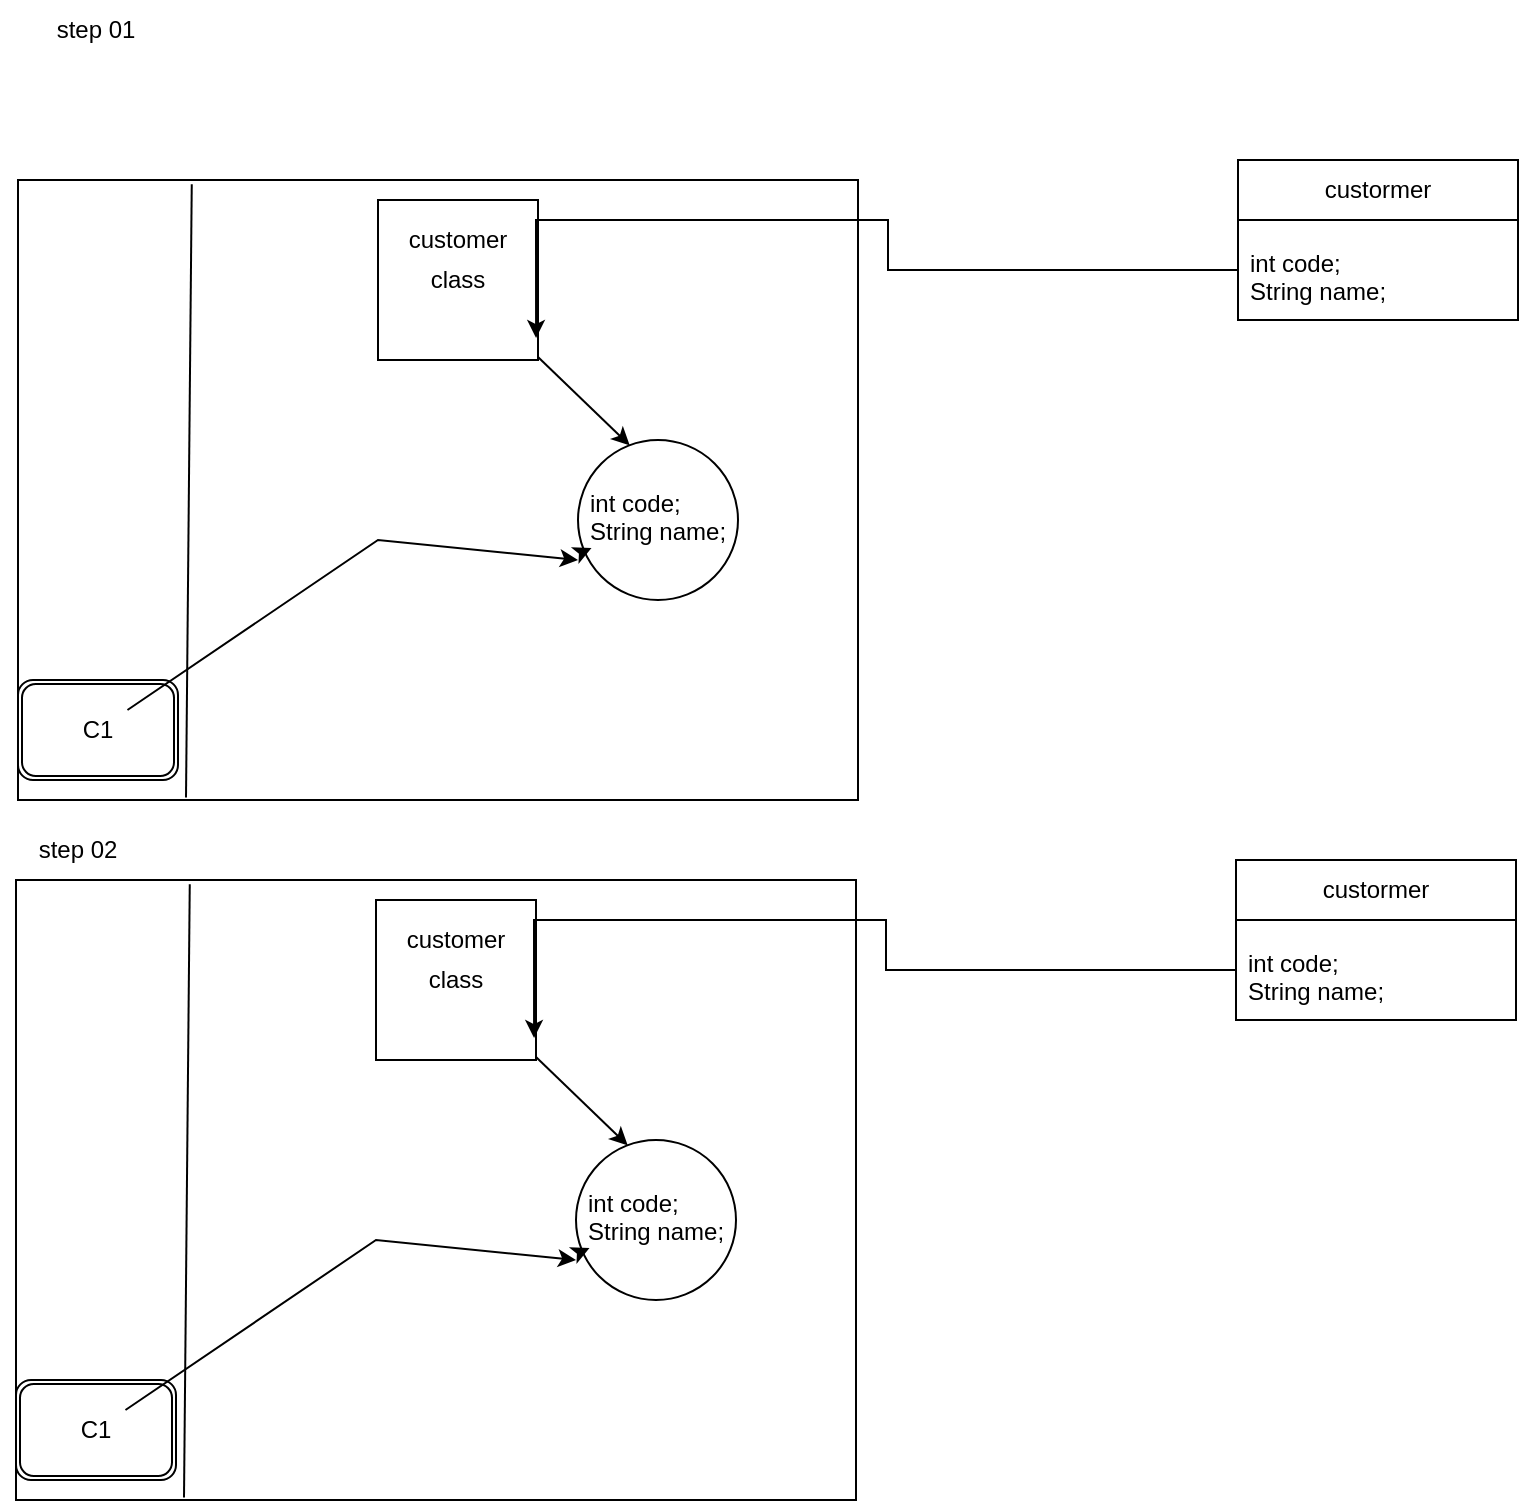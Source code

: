 <mxfile version="22.1.2" type="github">
  <diagram name="Page-1" id="oz48OkbVf9mWt7k1aBJp">
    <mxGraphModel dx="795" dy="539" grid="1" gridSize="10" guides="1" tooltips="1" connect="1" arrows="1" fold="1" page="1" pageScale="1" pageWidth="827" pageHeight="1169" math="0" shadow="0">
      <root>
        <mxCell id="0" />
        <mxCell id="1" parent="0" />
        <mxCell id="o6ssuxjNZz34iacauYbK-24" style="edgeStyle=none;rounded=0;orthogonalLoop=1;jettySize=auto;html=1;exitX=0;exitY=0.75;exitDx=0;exitDy=0;" edge="1" parent="1" source="o6ssuxjNZz34iacauYbK-3">
          <mxGeometry relative="1" as="geometry">
            <mxPoint x="130" y="342.571" as="targetPoint" />
          </mxGeometry>
        </mxCell>
        <mxCell id="o6ssuxjNZz34iacauYbK-25" style="edgeStyle=none;rounded=0;orthogonalLoop=1;jettySize=auto;html=1;exitX=0;exitY=0.75;exitDx=0;exitDy=0;" edge="1" parent="1" source="o6ssuxjNZz34iacauYbK-3">
          <mxGeometry relative="1" as="geometry">
            <mxPoint x="130" y="342.571" as="targetPoint" />
          </mxGeometry>
        </mxCell>
        <mxCell id="o6ssuxjNZz34iacauYbK-3" value="" style="rounded=0;whiteSpace=wrap;html=1;" vertex="1" parent="1">
          <mxGeometry x="40" y="110" width="420" height="310" as="geometry" />
        </mxCell>
        <mxCell id="o6ssuxjNZz34iacauYbK-4" value="" style="endArrow=none;html=1;rounded=0;entryX=0.167;entryY=0.008;entryDx=0;entryDy=0;entryPerimeter=0;exitX=0.2;exitY=0.996;exitDx=0;exitDy=0;exitPerimeter=0;" edge="1" parent="1" source="o6ssuxjNZz34iacauYbK-3">
          <mxGeometry width="50" height="50" relative="1" as="geometry">
            <mxPoint x="120.0" y="370" as="sourcePoint" />
            <mxPoint x="126.88" y="112.08" as="targetPoint" />
            <Array as="points" />
          </mxGeometry>
        </mxCell>
        <mxCell id="o6ssuxjNZz34iacauYbK-5" value="" style="whiteSpace=wrap;html=1;aspect=fixed;" vertex="1" parent="1">
          <mxGeometry x="220" y="120" width="80" height="80" as="geometry" />
        </mxCell>
        <mxCell id="o6ssuxjNZz34iacauYbK-6" value="customer" style="text;strokeColor=none;align=center;fillColor=none;html=1;verticalAlign=middle;whiteSpace=wrap;rounded=0;" vertex="1" parent="1">
          <mxGeometry x="205" y="130" width="110" height="20" as="geometry" />
        </mxCell>
        <mxCell id="o6ssuxjNZz34iacauYbK-11" value="class" style="text;strokeColor=none;align=center;fillColor=none;html=1;verticalAlign=middle;whiteSpace=wrap;rounded=0;" vertex="1" parent="1">
          <mxGeometry x="205" y="150" width="110" height="20" as="geometry" />
        </mxCell>
        <mxCell id="o6ssuxjNZz34iacauYbK-12" value="" style="ellipse;whiteSpace=wrap;html=1;aspect=fixed;" vertex="1" parent="1">
          <mxGeometry x="320" y="240" width="80" height="80" as="geometry" />
        </mxCell>
        <mxCell id="o6ssuxjNZz34iacauYbK-14" value="custormer" style="swimlane;fontStyle=0;childLayout=stackLayout;horizontal=1;startSize=30;horizontalStack=0;resizeParent=1;resizeParentMax=0;resizeLast=0;collapsible=1;marginBottom=0;whiteSpace=wrap;html=1;" vertex="1" parent="1">
          <mxGeometry x="650" y="100" width="140" height="80" as="geometry" />
        </mxCell>
        <mxCell id="o6ssuxjNZz34iacauYbK-16" value="&lt;div title=&quot;Page 2&quot; class=&quot;page&quot;&gt;&lt;div style=&quot;background-color: rgb(255, 255, 255);&quot; class=&quot;section&quot;&gt;&lt;div class=&quot;layoutArea&quot;&gt;&lt;div class=&quot;column&quot;&gt;&lt;p&gt;int code;&lt;br&gt;String name;&lt;br&gt;&lt;/p&gt;&lt;/div&gt;&lt;/div&gt;&lt;/div&gt;&lt;/div&gt;" style="text;strokeColor=none;fillColor=none;align=left;verticalAlign=middle;spacingLeft=4;spacingRight=4;overflow=hidden;points=[[0,0.5],[1,0.5]];portConstraint=eastwest;rotatable=0;whiteSpace=wrap;html=1;" vertex="1" parent="o6ssuxjNZz34iacauYbK-14">
          <mxGeometry y="30" width="140" height="50" as="geometry" />
        </mxCell>
        <mxCell id="o6ssuxjNZz34iacauYbK-18" value="&lt;div title=&quot;Page 2&quot; class=&quot;page&quot;&gt;&lt;div style=&quot;background-color: rgb(255, 255, 255);&quot; class=&quot;section&quot;&gt;&lt;div class=&quot;layoutArea&quot;&gt;&lt;div class=&quot;column&quot;&gt;&lt;p&gt;int code;&lt;br&gt;String name;&lt;br&gt;&lt;/p&gt;&lt;/div&gt;&lt;/div&gt;&lt;/div&gt;&lt;/div&gt;" style="text;strokeColor=none;fillColor=none;align=left;verticalAlign=middle;spacingLeft=4;spacingRight=4;overflow=hidden;points=[[0,0.5],[1,0.5]];portConstraint=eastwest;rotatable=0;whiteSpace=wrap;html=1;" vertex="1" parent="1">
          <mxGeometry x="320" y="250" width="130" height="45" as="geometry" />
        </mxCell>
        <mxCell id="o6ssuxjNZz34iacauYbK-19" style="edgeStyle=orthogonalEdgeStyle;rounded=0;orthogonalLoop=1;jettySize=auto;html=1;entryX=0.988;entryY=0.863;entryDx=0;entryDy=0;entryPerimeter=0;" edge="1" parent="1" source="o6ssuxjNZz34iacauYbK-16" target="o6ssuxjNZz34iacauYbK-5">
          <mxGeometry relative="1" as="geometry">
            <Array as="points">
              <mxPoint x="475" y="155" />
              <mxPoint x="475" y="130" />
              <mxPoint x="299" y="130" />
            </Array>
          </mxGeometry>
        </mxCell>
        <mxCell id="o6ssuxjNZz34iacauYbK-30" value="" style="shape=ext;double=1;rounded=1;whiteSpace=wrap;html=1;" vertex="1" parent="1">
          <mxGeometry x="40" y="360" width="80" height="50" as="geometry" />
        </mxCell>
        <mxCell id="o6ssuxjNZz34iacauYbK-34" style="edgeStyle=none;rounded=0;orthogonalLoop=1;jettySize=auto;html=1;" edge="1" parent="1" source="o6ssuxjNZz34iacauYbK-32">
          <mxGeometry relative="1" as="geometry">
            <mxPoint x="320" y="300" as="targetPoint" />
            <Array as="points">
              <mxPoint x="220" y="290" />
            </Array>
          </mxGeometry>
        </mxCell>
        <UserObject label="C1" placeholders="1" name="Variable" id="o6ssuxjNZz34iacauYbK-32">
          <mxCell style="text;html=1;strokeColor=none;fillColor=none;align=center;verticalAlign=middle;whiteSpace=wrap;overflow=hidden;" vertex="1" parent="1">
            <mxGeometry x="40" y="375" width="80" height="20" as="geometry" />
          </mxCell>
        </UserObject>
        <mxCell id="o6ssuxjNZz34iacauYbK-33" style="edgeStyle=none;rounded=0;orthogonalLoop=1;jettySize=auto;html=1;entryX=0.052;entryY=0.978;entryDx=0;entryDy=0;entryPerimeter=0;" edge="1" parent="1" source="o6ssuxjNZz34iacauYbK-12" target="o6ssuxjNZz34iacauYbK-18">
          <mxGeometry relative="1" as="geometry" />
        </mxCell>
        <mxCell id="o6ssuxjNZz34iacauYbK-35" style="edgeStyle=none;rounded=0;orthogonalLoop=1;jettySize=auto;html=1;entryX=0.323;entryY=0.033;entryDx=0;entryDy=0;entryPerimeter=0;" edge="1" parent="1" source="o6ssuxjNZz34iacauYbK-5" target="o6ssuxjNZz34iacauYbK-12">
          <mxGeometry relative="1" as="geometry" />
        </mxCell>
        <mxCell id="o6ssuxjNZz34iacauYbK-37" value="step 01" style="text;html=1;strokeColor=none;fillColor=none;align=center;verticalAlign=middle;whiteSpace=wrap;rounded=0;" vertex="1" parent="1">
          <mxGeometry x="49" y="20" width="60" height="30" as="geometry" />
        </mxCell>
        <mxCell id="o6ssuxjNZz34iacauYbK-38" style="edgeStyle=none;rounded=0;orthogonalLoop=1;jettySize=auto;html=1;exitX=0;exitY=0.75;exitDx=0;exitDy=0;" edge="1" parent="1" source="o6ssuxjNZz34iacauYbK-40">
          <mxGeometry relative="1" as="geometry">
            <mxPoint x="129" y="692.571" as="targetPoint" />
          </mxGeometry>
        </mxCell>
        <mxCell id="o6ssuxjNZz34iacauYbK-39" style="edgeStyle=none;rounded=0;orthogonalLoop=1;jettySize=auto;html=1;exitX=0;exitY=0.75;exitDx=0;exitDy=0;" edge="1" parent="1" source="o6ssuxjNZz34iacauYbK-40">
          <mxGeometry relative="1" as="geometry">
            <mxPoint x="129" y="692.571" as="targetPoint" />
          </mxGeometry>
        </mxCell>
        <mxCell id="o6ssuxjNZz34iacauYbK-40" value="" style="rounded=0;whiteSpace=wrap;html=1;" vertex="1" parent="1">
          <mxGeometry x="39" y="460" width="420" height="310" as="geometry" />
        </mxCell>
        <mxCell id="o6ssuxjNZz34iacauYbK-41" value="" style="endArrow=none;html=1;rounded=0;entryX=0.167;entryY=0.008;entryDx=0;entryDy=0;entryPerimeter=0;exitX=0.2;exitY=0.996;exitDx=0;exitDy=0;exitPerimeter=0;" edge="1" parent="1" source="o6ssuxjNZz34iacauYbK-40">
          <mxGeometry width="50" height="50" relative="1" as="geometry">
            <mxPoint x="119.0" y="720" as="sourcePoint" />
            <mxPoint x="125.88" y="462.08" as="targetPoint" />
            <Array as="points" />
          </mxGeometry>
        </mxCell>
        <mxCell id="o6ssuxjNZz34iacauYbK-42" value="" style="whiteSpace=wrap;html=1;aspect=fixed;" vertex="1" parent="1">
          <mxGeometry x="219" y="470" width="80" height="80" as="geometry" />
        </mxCell>
        <mxCell id="o6ssuxjNZz34iacauYbK-43" value="customer" style="text;strokeColor=none;align=center;fillColor=none;html=1;verticalAlign=middle;whiteSpace=wrap;rounded=0;" vertex="1" parent="1">
          <mxGeometry x="204" y="480" width="110" height="20" as="geometry" />
        </mxCell>
        <mxCell id="o6ssuxjNZz34iacauYbK-44" value="class" style="text;strokeColor=none;align=center;fillColor=none;html=1;verticalAlign=middle;whiteSpace=wrap;rounded=0;" vertex="1" parent="1">
          <mxGeometry x="204" y="500" width="110" height="20" as="geometry" />
        </mxCell>
        <mxCell id="o6ssuxjNZz34iacauYbK-45" value="" style="ellipse;whiteSpace=wrap;html=1;aspect=fixed;" vertex="1" parent="1">
          <mxGeometry x="319" y="590" width="80" height="80" as="geometry" />
        </mxCell>
        <mxCell id="o6ssuxjNZz34iacauYbK-46" value="custormer" style="swimlane;fontStyle=0;childLayout=stackLayout;horizontal=1;startSize=30;horizontalStack=0;resizeParent=1;resizeParentMax=0;resizeLast=0;collapsible=1;marginBottom=0;whiteSpace=wrap;html=1;" vertex="1" parent="1">
          <mxGeometry x="649" y="450" width="140" height="80" as="geometry" />
        </mxCell>
        <mxCell id="o6ssuxjNZz34iacauYbK-47" value="&lt;div title=&quot;Page 2&quot; class=&quot;page&quot;&gt;&lt;div style=&quot;background-color: rgb(255, 255, 255);&quot; class=&quot;section&quot;&gt;&lt;div class=&quot;layoutArea&quot;&gt;&lt;div class=&quot;column&quot;&gt;&lt;p&gt;int code;&lt;br&gt;String name;&lt;br&gt;&lt;/p&gt;&lt;/div&gt;&lt;/div&gt;&lt;/div&gt;&lt;/div&gt;" style="text;strokeColor=none;fillColor=none;align=left;verticalAlign=middle;spacingLeft=4;spacingRight=4;overflow=hidden;points=[[0,0.5],[1,0.5]];portConstraint=eastwest;rotatable=0;whiteSpace=wrap;html=1;" vertex="1" parent="o6ssuxjNZz34iacauYbK-46">
          <mxGeometry y="30" width="140" height="50" as="geometry" />
        </mxCell>
        <mxCell id="o6ssuxjNZz34iacauYbK-48" value="&lt;div title=&quot;Page 2&quot; class=&quot;page&quot;&gt;&lt;div style=&quot;background-color: rgb(255, 255, 255);&quot; class=&quot;section&quot;&gt;&lt;div class=&quot;layoutArea&quot;&gt;&lt;div class=&quot;column&quot;&gt;&lt;p&gt;int code;&lt;br&gt;String name;&lt;br&gt;&lt;/p&gt;&lt;/div&gt;&lt;/div&gt;&lt;/div&gt;&lt;/div&gt;" style="text;strokeColor=none;fillColor=none;align=left;verticalAlign=middle;spacingLeft=4;spacingRight=4;overflow=hidden;points=[[0,0.5],[1,0.5]];portConstraint=eastwest;rotatable=0;whiteSpace=wrap;html=1;" vertex="1" parent="1">
          <mxGeometry x="319" y="600" width="130" height="45" as="geometry" />
        </mxCell>
        <mxCell id="o6ssuxjNZz34iacauYbK-49" style="edgeStyle=orthogonalEdgeStyle;rounded=0;orthogonalLoop=1;jettySize=auto;html=1;entryX=0.988;entryY=0.863;entryDx=0;entryDy=0;entryPerimeter=0;" edge="1" parent="1" source="o6ssuxjNZz34iacauYbK-47" target="o6ssuxjNZz34iacauYbK-42">
          <mxGeometry relative="1" as="geometry">
            <Array as="points">
              <mxPoint x="474" y="505" />
              <mxPoint x="474" y="480" />
              <mxPoint x="298" y="480" />
            </Array>
          </mxGeometry>
        </mxCell>
        <mxCell id="o6ssuxjNZz34iacauYbK-50" value="" style="shape=ext;double=1;rounded=1;whiteSpace=wrap;html=1;" vertex="1" parent="1">
          <mxGeometry x="39" y="710" width="80" height="50" as="geometry" />
        </mxCell>
        <mxCell id="o6ssuxjNZz34iacauYbK-51" style="edgeStyle=none;rounded=0;orthogonalLoop=1;jettySize=auto;html=1;" edge="1" parent="1" source="o6ssuxjNZz34iacauYbK-52">
          <mxGeometry relative="1" as="geometry">
            <mxPoint x="319" y="650" as="targetPoint" />
            <Array as="points">
              <mxPoint x="219" y="640" />
            </Array>
          </mxGeometry>
        </mxCell>
        <UserObject label="C1" placeholders="1" name="Variable" id="o6ssuxjNZz34iacauYbK-52">
          <mxCell style="text;html=1;strokeColor=none;fillColor=none;align=center;verticalAlign=middle;whiteSpace=wrap;overflow=hidden;" vertex="1" parent="1">
            <mxGeometry x="39" y="725" width="80" height="20" as="geometry" />
          </mxCell>
        </UserObject>
        <mxCell id="o6ssuxjNZz34iacauYbK-53" style="edgeStyle=none;rounded=0;orthogonalLoop=1;jettySize=auto;html=1;entryX=0.052;entryY=0.978;entryDx=0;entryDy=0;entryPerimeter=0;" edge="1" parent="1" source="o6ssuxjNZz34iacauYbK-45" target="o6ssuxjNZz34iacauYbK-48">
          <mxGeometry relative="1" as="geometry" />
        </mxCell>
        <mxCell id="o6ssuxjNZz34iacauYbK-54" style="edgeStyle=none;rounded=0;orthogonalLoop=1;jettySize=auto;html=1;entryX=0.323;entryY=0.033;entryDx=0;entryDy=0;entryPerimeter=0;" edge="1" parent="1" source="o6ssuxjNZz34iacauYbK-42" target="o6ssuxjNZz34iacauYbK-45">
          <mxGeometry relative="1" as="geometry" />
        </mxCell>
        <mxCell id="o6ssuxjNZz34iacauYbK-55" value="step 02" style="text;html=1;strokeColor=none;fillColor=none;align=center;verticalAlign=middle;whiteSpace=wrap;rounded=0;" vertex="1" parent="1">
          <mxGeometry x="40" y="430" width="60" height="30" as="geometry" />
        </mxCell>
      </root>
    </mxGraphModel>
  </diagram>
</mxfile>
